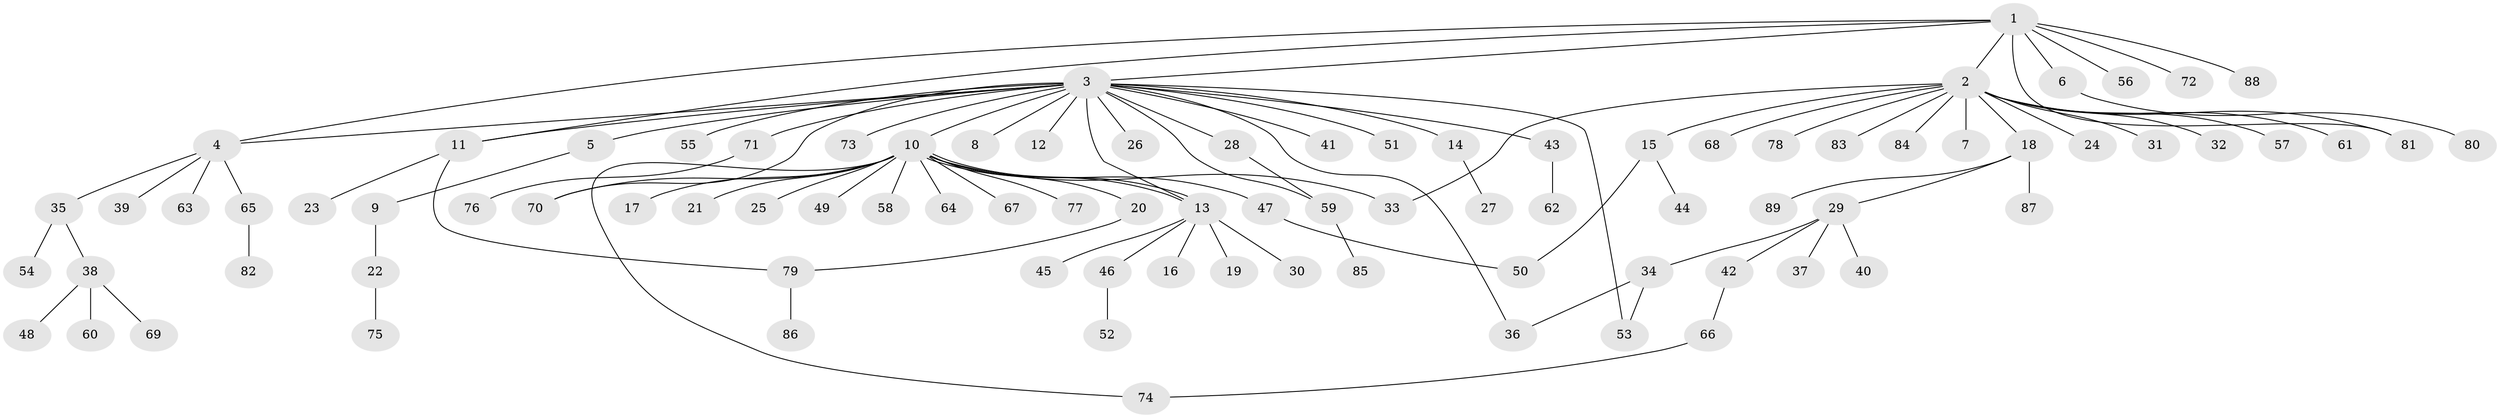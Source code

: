// Generated by graph-tools (version 1.1) at 2025/01/03/09/25 03:01:52]
// undirected, 89 vertices, 101 edges
graph export_dot {
graph [start="1"]
  node [color=gray90,style=filled];
  1;
  2;
  3;
  4;
  5;
  6;
  7;
  8;
  9;
  10;
  11;
  12;
  13;
  14;
  15;
  16;
  17;
  18;
  19;
  20;
  21;
  22;
  23;
  24;
  25;
  26;
  27;
  28;
  29;
  30;
  31;
  32;
  33;
  34;
  35;
  36;
  37;
  38;
  39;
  40;
  41;
  42;
  43;
  44;
  45;
  46;
  47;
  48;
  49;
  50;
  51;
  52;
  53;
  54;
  55;
  56;
  57;
  58;
  59;
  60;
  61;
  62;
  63;
  64;
  65;
  66;
  67;
  68;
  69;
  70;
  71;
  72;
  73;
  74;
  75;
  76;
  77;
  78;
  79;
  80;
  81;
  82;
  83;
  84;
  85;
  86;
  87;
  88;
  89;
  1 -- 2;
  1 -- 3;
  1 -- 4;
  1 -- 6;
  1 -- 11;
  1 -- 56;
  1 -- 72;
  1 -- 81;
  1 -- 88;
  2 -- 7;
  2 -- 15;
  2 -- 18;
  2 -- 24;
  2 -- 31;
  2 -- 32;
  2 -- 33;
  2 -- 57;
  2 -- 61;
  2 -- 68;
  2 -- 78;
  2 -- 81;
  2 -- 83;
  2 -- 84;
  3 -- 4;
  3 -- 5;
  3 -- 8;
  3 -- 10;
  3 -- 11;
  3 -- 12;
  3 -- 13;
  3 -- 14;
  3 -- 26;
  3 -- 28;
  3 -- 36;
  3 -- 41;
  3 -- 43;
  3 -- 51;
  3 -- 53;
  3 -- 55;
  3 -- 59;
  3 -- 70;
  3 -- 71;
  3 -- 73;
  4 -- 35;
  4 -- 39;
  4 -- 63;
  4 -- 65;
  5 -- 9;
  6 -- 80;
  9 -- 22;
  10 -- 13;
  10 -- 13;
  10 -- 17;
  10 -- 20;
  10 -- 21;
  10 -- 25;
  10 -- 33;
  10 -- 47;
  10 -- 49;
  10 -- 58;
  10 -- 64;
  10 -- 67;
  10 -- 70;
  10 -- 74;
  10 -- 77;
  11 -- 23;
  11 -- 79;
  13 -- 16;
  13 -- 19;
  13 -- 30;
  13 -- 45;
  13 -- 46;
  14 -- 27;
  15 -- 44;
  15 -- 50;
  18 -- 29;
  18 -- 87;
  18 -- 89;
  20 -- 79;
  22 -- 75;
  28 -- 59;
  29 -- 34;
  29 -- 37;
  29 -- 40;
  29 -- 42;
  34 -- 36;
  34 -- 53;
  35 -- 38;
  35 -- 54;
  38 -- 48;
  38 -- 60;
  38 -- 69;
  42 -- 66;
  43 -- 62;
  46 -- 52;
  47 -- 50;
  59 -- 85;
  65 -- 82;
  66 -- 74;
  71 -- 76;
  79 -- 86;
}
